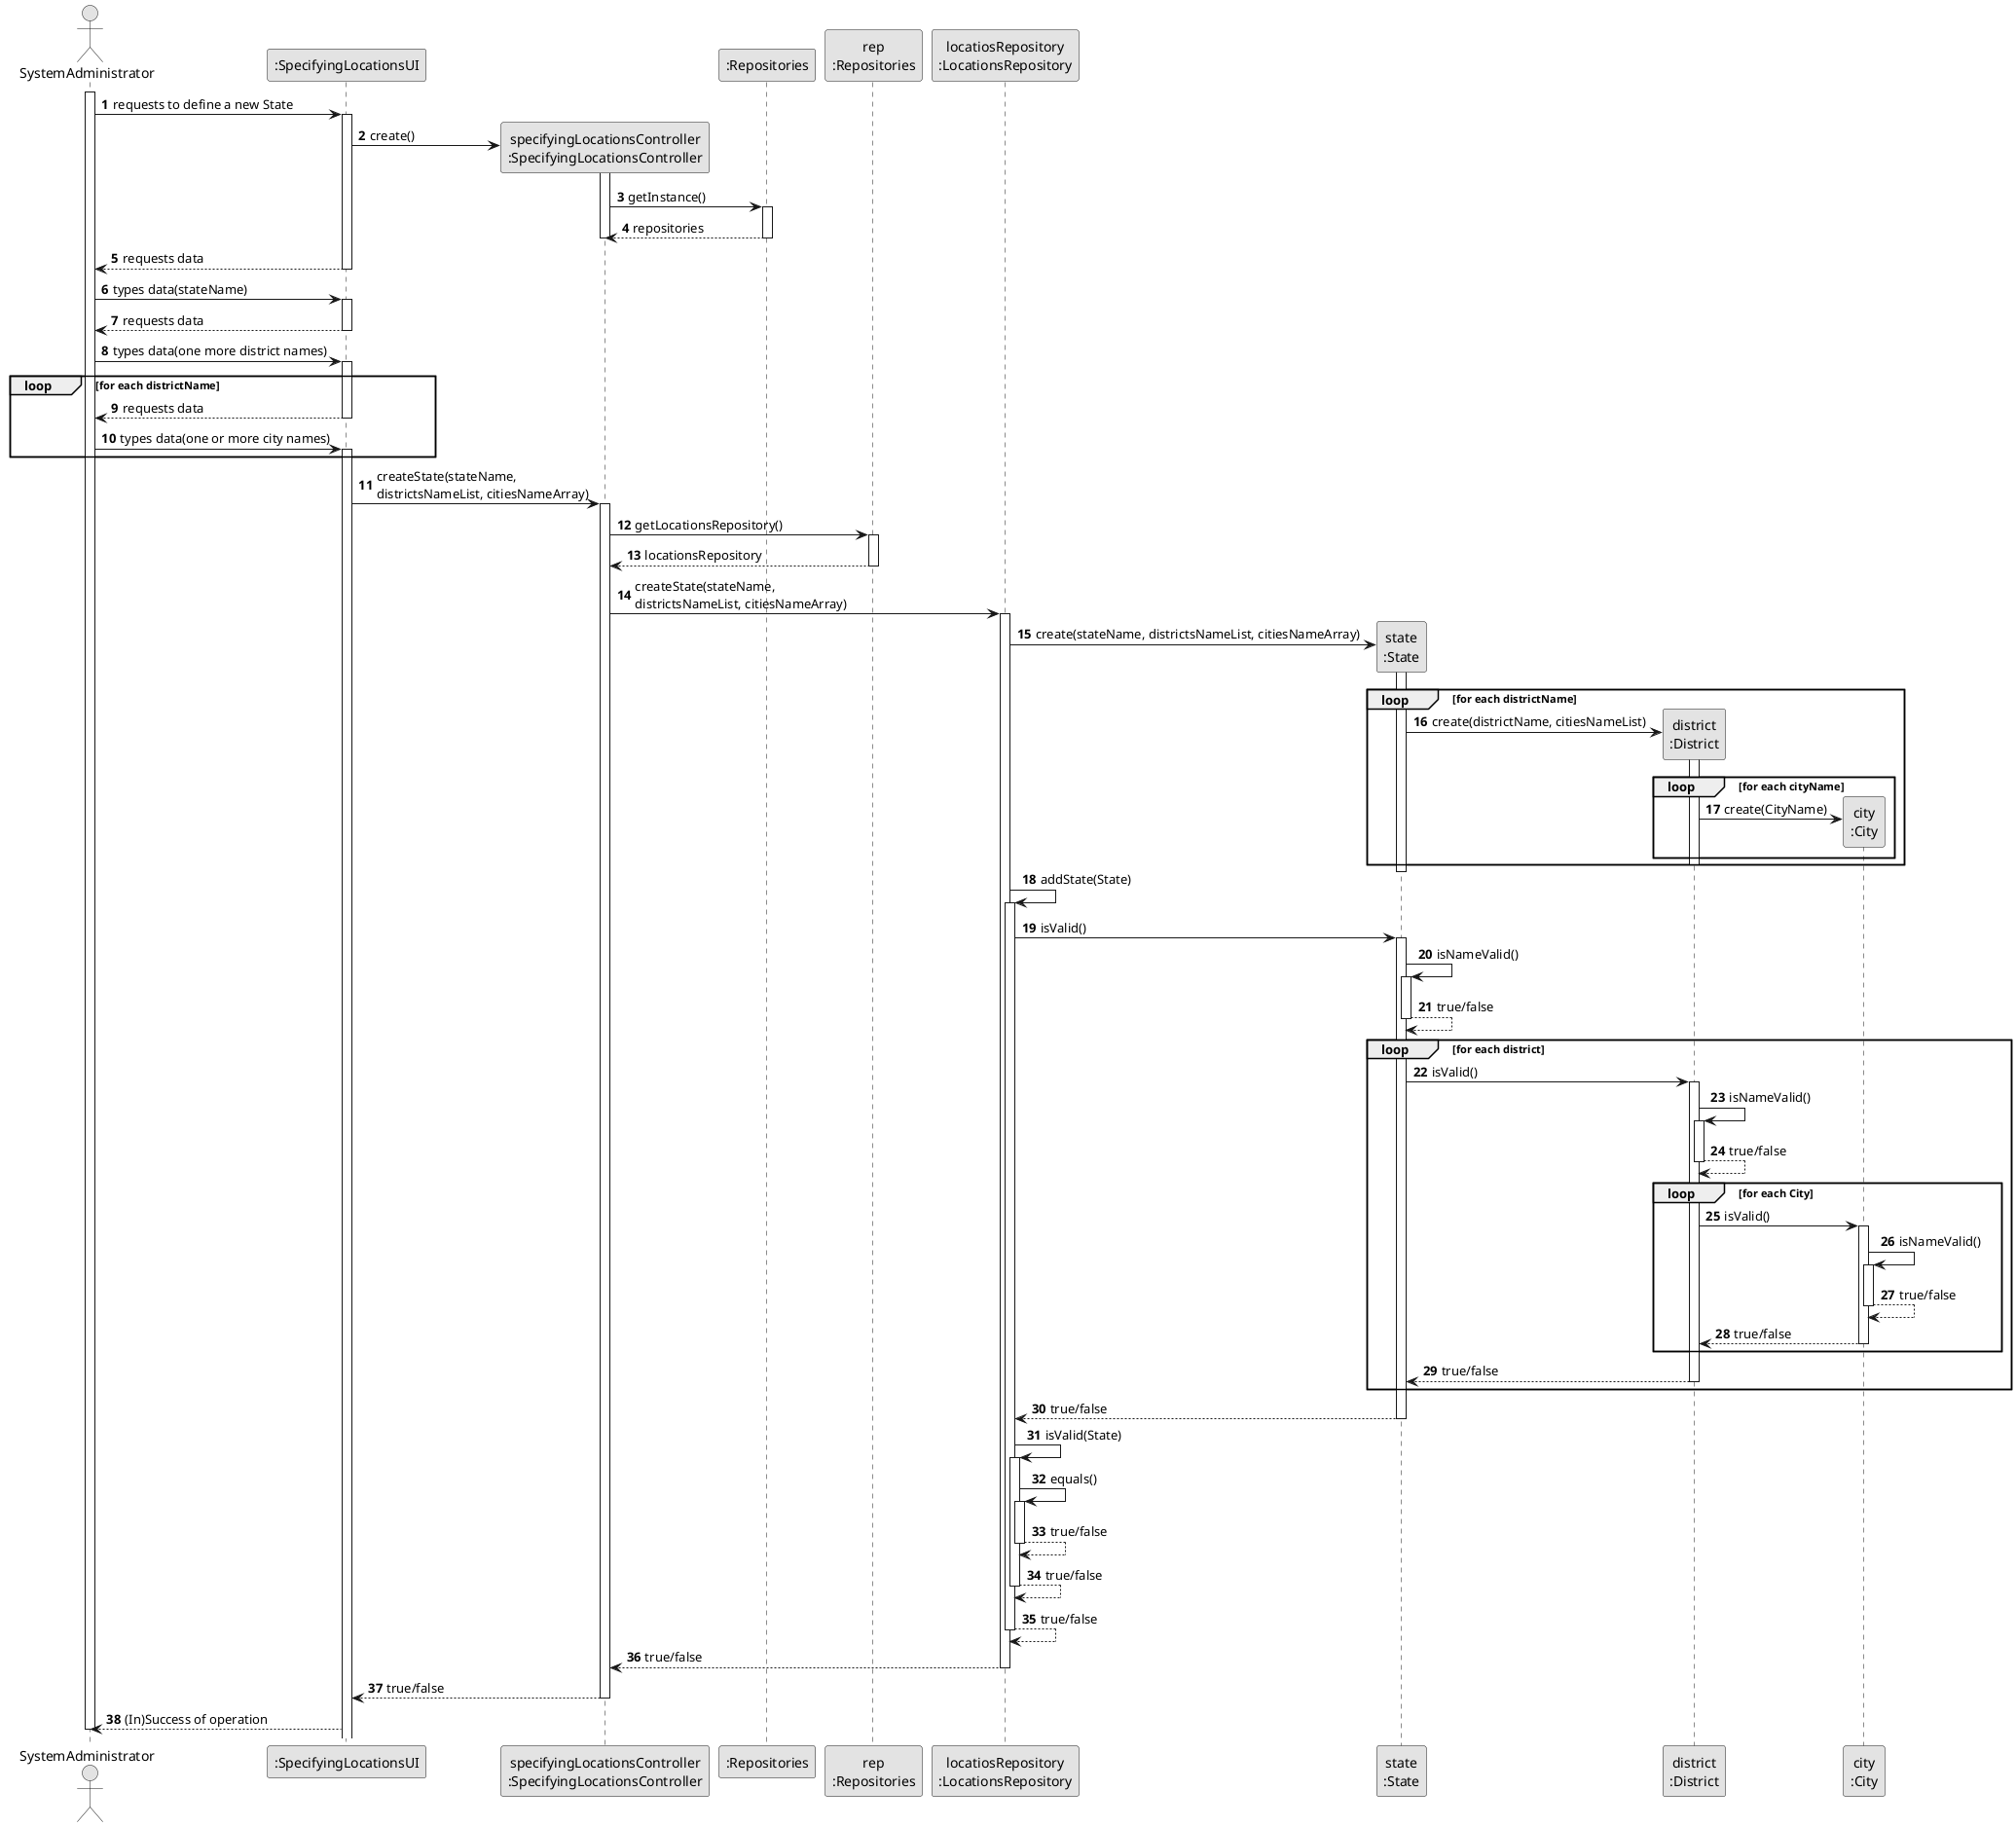 @startuml
skinparam monochrome true
skinparam packageStyle rectangle
skinparam shadowing false

autonumber

actor "SystemAdministrator" as Admin
participant ":SpecifyingLocationsUI" as UI
participant "specifyingLocationsController\n:SpecifyingLocationsController" as Controller
participant ":Repositories" as Repositories
participant "rep\n:Repositories" as rep
participant "locatiosRepository\n:LocationsRepository" as locRep
participant "state\n:State" as State
participant "district\n:District" as District
participant "city\n:City" as City

activate Admin

    Admin -> UI : requests to define a new State
    activate UI

        UI -> Controller** : create()
        activate Controller

            Controller -> Repositories : getInstance()
            activate Repositories

                Repositories --> Controller : repositories
            deactivate Repositories

        deactivate Controller

        UI --> Admin : requests data
    deactivate UI

    Admin -> UI : types data(stateName)
    activate UI

        UI --> Admin : requests data
    deactivate UI

    Admin -> UI : types data(one more district names)

    loop for each districtName
        activate UI

            UI --> Admin : requests data
        deactivate UI

        Admin -> UI : types data(one or more city names)
        activate UI
    end

        UI -> Controller : createState(stateName, \ndistrictsNameList, citiesNameArray)
        activate Controller

            Controller -> rep : getLocationsRepository()
            activate rep

                rep --> Controller : locationsRepository
            deactivate rep

            Controller -> locRep : createState(stateName, \ndistrictsNameList, citiesNameArray)
            activate locRep

                locRep -> State** : create(stateName, districtsNameList, citiesNameArray)
                activate State

                    loop for each districtName
                        State -> District** : create(districtName, citiesNameList)
                        activate District

                            loop for each cityName
                                District -> City** : create(CityName)

                            end
                        deactivate District
                    end
                deactivate State

                locRep -> locRep : addState(State)
                activate locRep
                    locRep -> State : isValid()
                    activate State

                        State -> State : isNameValid()
                        activate State

                            State --> State : true/false
                        deactivate State

                        loop for each district
                            State -> District : isValid()
                            activate District

                                District -> District : isNameValid()
                                activate District

                                    District --> District : true/false
                                deactivate District

                                loop for each City
                                    District -> City : isValid()
                                    activate City

                                        City -> City : isNameValid()
                                        activate City

                                            City --> City : true/false
                                        deactivate City

                                        City --> District : true/false
                                    deactivate City
                                end

                                District --> State : true/false
                            deactivate District
                        end
                    State --> locRep : true/false
                deactivate State

                locRep -> locRep : isValid(State)
                activate locRep

                    locRep -> locRep : equals()
                    activate locRep

                        locRep --> locRep : true/false
                    deactivate locRep

                    locRep --> locRep : true/false
                deactivate locRep

                locRep --> locRep : true/false
            deactivate locRep

            locRep --> Controller : true/false
        deactivate locRep

        Controller --> UI : true/false
    deactivate Controller

    UI --> Admin : (In)Success of operation
deactivate Admin
@enduml